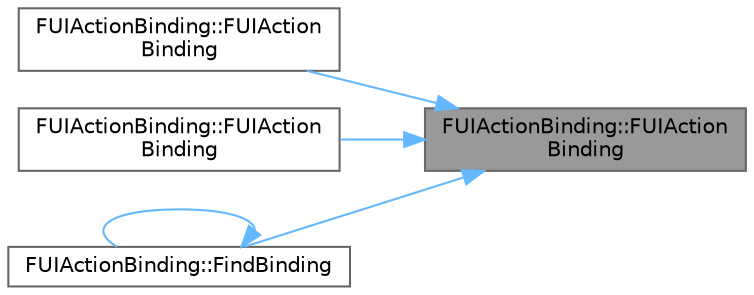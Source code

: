 digraph "FUIActionBinding::FUIActionBinding"
{
 // INTERACTIVE_SVG=YES
 // LATEX_PDF_SIZE
  bgcolor="transparent";
  edge [fontname=Helvetica,fontsize=10,labelfontname=Helvetica,labelfontsize=10];
  node [fontname=Helvetica,fontsize=10,shape=box,height=0.2,width=0.4];
  rankdir="RL";
  Node1 [id="Node000001",label="FUIActionBinding::FUIAction\lBinding",height=0.2,width=0.4,color="gray40", fillcolor="grey60", style="filled", fontcolor="black",tooltip=" "];
  Node1 -> Node2 [id="edge1_Node000001_Node000002",dir="back",color="steelblue1",style="solid",tooltip=" "];
  Node2 [id="Node000002",label="FUIActionBinding::FUIAction\lBinding",height=0.2,width=0.4,color="grey40", fillcolor="white", style="filled",URL="$d3/dfb/structFUIActionBinding.html#aa1c01935bd10e892b95207aa808cf7fc",tooltip=" "];
  Node1 -> Node3 [id="edge2_Node000001_Node000003",dir="back",color="steelblue1",style="solid",tooltip=" "];
  Node3 [id="Node000003",label="FUIActionBinding::FUIAction\lBinding",height=0.2,width=0.4,color="grey40", fillcolor="white", style="filled",URL="$d3/dfb/structFUIActionBinding.html#a5307821e2de456c64d1147bcdffdef02",tooltip=" "];
  Node1 -> Node4 [id="edge3_Node000001_Node000004",dir="back",color="steelblue1",style="solid",tooltip=" "];
  Node4 [id="Node000004",label="FUIActionBinding::FindBinding",height=0.2,width=0.4,color="grey40", fillcolor="white", style="filled",URL="$d3/dfb/structFUIActionBinding.html#ac3d76085409241adfa176ee8c06ceef7",tooltip=" "];
  Node4 -> Node4 [id="edge4_Node000004_Node000004",dir="back",color="steelblue1",style="solid",tooltip=" "];
}
